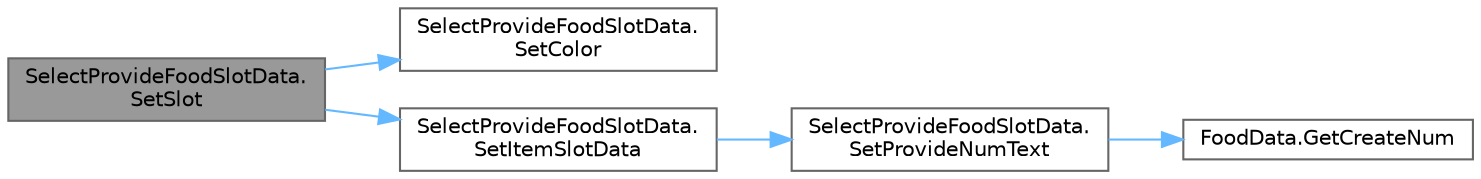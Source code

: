 digraph "SelectProvideFoodSlotData.SetSlot"
{
 // LATEX_PDF_SIZE
  bgcolor="transparent";
  edge [fontname=Helvetica,fontsize=10,labelfontname=Helvetica,labelfontsize=10];
  node [fontname=Helvetica,fontsize=10,shape=box,height=0.2,width=0.4];
  rankdir="LR";
  Node1 [id="Node000001",label="SelectProvideFoodSlotData.\lSetSlot",height=0.2,width=0.4,color="gray40", fillcolor="grey60", style="filled", fontcolor="black",tooltip=" "];
  Node1 -> Node2 [id="edge5_Node000001_Node000002",color="steelblue1",style="solid",tooltip=" "];
  Node2 [id="Node000002",label="SelectProvideFoodSlotData.\lSetColor",height=0.2,width=0.4,color="grey40", fillcolor="white", style="filled",URL="$class_select_provide_food_slot_data.html#a248ed83404a588f9688a44b232cffede",tooltip=" "];
  Node1 -> Node3 [id="edge6_Node000001_Node000003",color="steelblue1",style="solid",tooltip=" "];
  Node3 [id="Node000003",label="SelectProvideFoodSlotData.\lSetItemSlotData",height=0.2,width=0.4,color="grey40", fillcolor="white", style="filled",URL="$class_select_provide_food_slot_data.html#a127c405f2554a8aee37ed4cc4a0f55b8",tooltip=" "];
  Node3 -> Node4 [id="edge7_Node000003_Node000004",color="steelblue1",style="solid",tooltip=" "];
  Node4 [id="Node000004",label="SelectProvideFoodSlotData.\lSetProvideNumText",height=0.2,width=0.4,color="grey40", fillcolor="white", style="filled",URL="$class_select_provide_food_slot_data.html#a7d1086247bcf6c59c724e1b1b4afb33a",tooltip=" "];
  Node4 -> Node5 [id="edge8_Node000004_Node000005",color="steelblue1",style="solid",tooltip=" "];
  Node5 [id="Node000005",label="FoodData.GetCreateNum",height=0.2,width=0.4,color="grey40", fillcolor="white", style="filled",URL="$class_food_data.html#afeebe5f74b9700c3c74f242e680b8754",tooltip="引数料理が作成できる数を確認するメソッド"];
}

